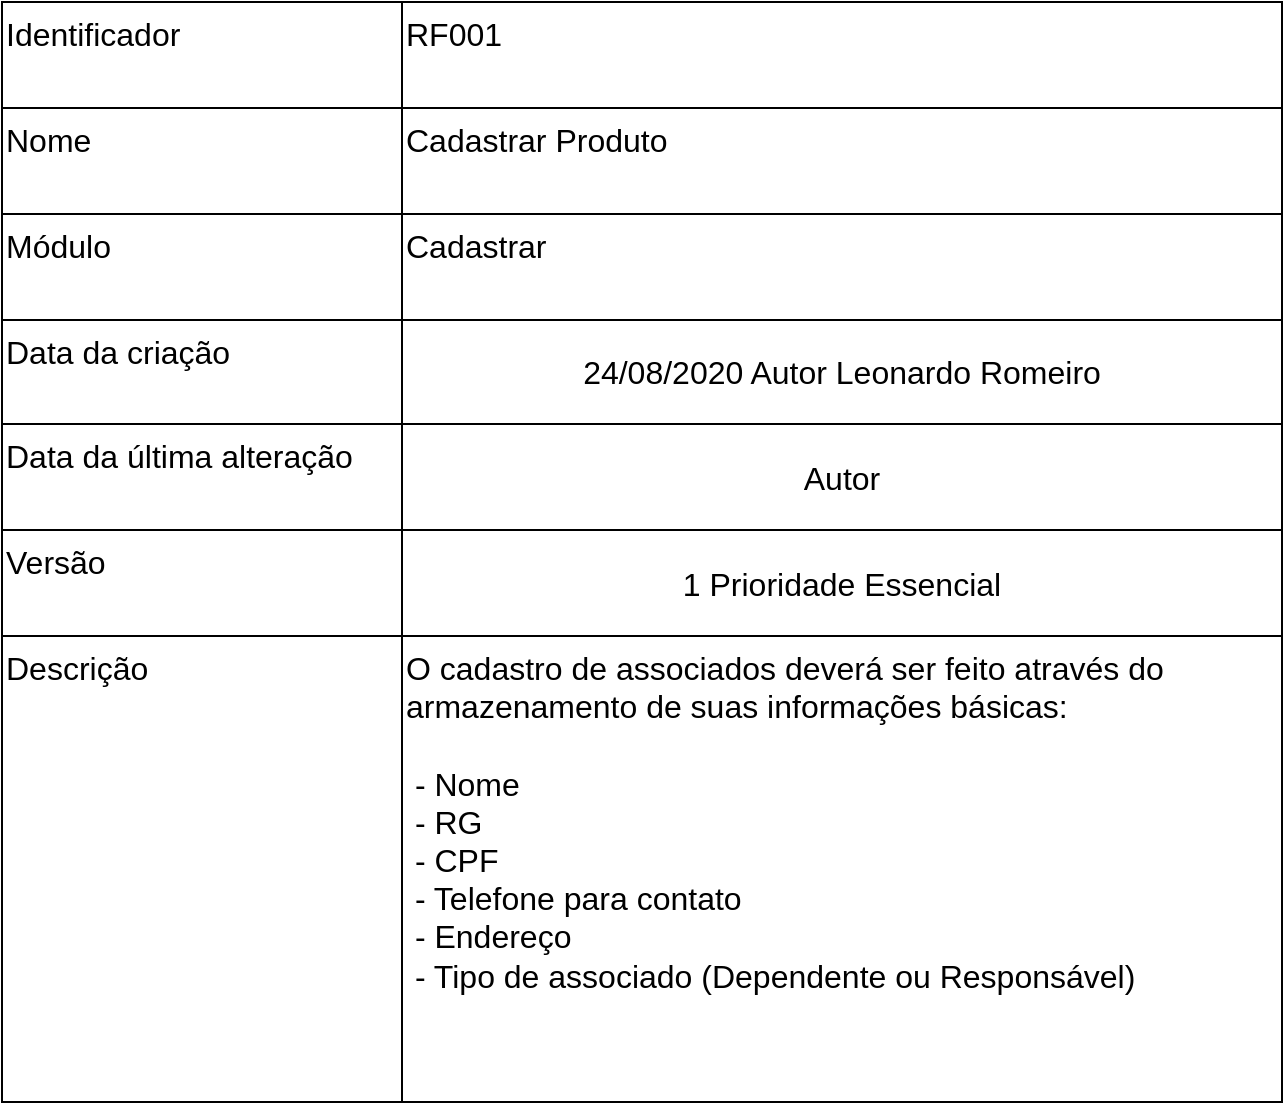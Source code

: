 <mxfile version="21.6.8" type="github">
  <diagram name="Página-1" id="sUAvk8ibwiXFDRN5bp4g">
    <mxGraphModel dx="618" dy="906" grid="1" gridSize="10" guides="1" tooltips="1" connect="1" arrows="1" fold="1" page="1" pageScale="1" pageWidth="827" pageHeight="1169" math="0" shadow="0">
      <root>
        <mxCell id="0" />
        <mxCell id="1" parent="0" />
        <mxCell id="FwpViux2YUZAJZBfCD7D-1" value="" style="shape=table;startSize=0;container=1;collapsible=0;childLayout=tableLayout;fontSize=16;" vertex="1" parent="1">
          <mxGeometry x="120" y="260" width="640" height="550" as="geometry" />
        </mxCell>
        <mxCell id="FwpViux2YUZAJZBfCD7D-23" style="shape=tableRow;horizontal=0;startSize=0;swimlaneHead=0;swimlaneBody=0;strokeColor=inherit;top=0;left=0;bottom=0;right=0;collapsible=0;dropTarget=0;fillColor=none;points=[[0,0.5],[1,0.5]];portConstraint=eastwest;fontSize=16;" vertex="1" parent="FwpViux2YUZAJZBfCD7D-1">
          <mxGeometry width="640" height="53" as="geometry" />
        </mxCell>
        <mxCell id="FwpViux2YUZAJZBfCD7D-24" value="Identificador" style="shape=partialRectangle;html=1;whiteSpace=wrap;connectable=0;strokeColor=inherit;overflow=hidden;fillColor=none;top=0;left=0;bottom=0;right=0;pointerEvents=1;fontSize=16;align=left;verticalAlign=top;" vertex="1" parent="FwpViux2YUZAJZBfCD7D-23">
          <mxGeometry width="200" height="53" as="geometry">
            <mxRectangle width="200" height="53" as="alternateBounds" />
          </mxGeometry>
        </mxCell>
        <mxCell id="FwpViux2YUZAJZBfCD7D-25" value="RF001" style="shape=partialRectangle;html=1;whiteSpace=wrap;connectable=0;strokeColor=inherit;overflow=hidden;fillColor=none;top=0;left=0;bottom=0;right=0;pointerEvents=1;fontSize=16;align=left;verticalAlign=top;" vertex="1" parent="FwpViux2YUZAJZBfCD7D-23">
          <mxGeometry x="200" width="440" height="53" as="geometry">
            <mxRectangle width="440" height="53" as="alternateBounds" />
          </mxGeometry>
        </mxCell>
        <mxCell id="FwpViux2YUZAJZBfCD7D-20" style="shape=tableRow;horizontal=0;startSize=0;swimlaneHead=0;swimlaneBody=0;strokeColor=inherit;top=0;left=0;bottom=0;right=0;collapsible=0;dropTarget=0;fillColor=none;points=[[0,0.5],[1,0.5]];portConstraint=eastwest;fontSize=16;" vertex="1" parent="FwpViux2YUZAJZBfCD7D-1">
          <mxGeometry y="53" width="640" height="53" as="geometry" />
        </mxCell>
        <mxCell id="FwpViux2YUZAJZBfCD7D-21" value="Nome" style="shape=partialRectangle;html=1;whiteSpace=wrap;connectable=0;strokeColor=inherit;overflow=hidden;fillColor=none;top=0;left=0;bottom=0;right=0;pointerEvents=1;fontSize=16;align=left;verticalAlign=top;" vertex="1" parent="FwpViux2YUZAJZBfCD7D-20">
          <mxGeometry width="200" height="53" as="geometry">
            <mxRectangle width="200" height="53" as="alternateBounds" />
          </mxGeometry>
        </mxCell>
        <mxCell id="FwpViux2YUZAJZBfCD7D-22" value="Cadastrar Produto" style="shape=partialRectangle;html=1;whiteSpace=wrap;connectable=0;strokeColor=inherit;overflow=hidden;fillColor=none;top=0;left=0;bottom=0;right=0;pointerEvents=1;fontSize=16;align=left;verticalAlign=top;" vertex="1" parent="FwpViux2YUZAJZBfCD7D-20">
          <mxGeometry x="200" width="440" height="53" as="geometry">
            <mxRectangle width="440" height="53" as="alternateBounds" />
          </mxGeometry>
        </mxCell>
        <mxCell id="FwpViux2YUZAJZBfCD7D-17" style="shape=tableRow;horizontal=0;startSize=0;swimlaneHead=0;swimlaneBody=0;strokeColor=inherit;top=0;left=0;bottom=0;right=0;collapsible=0;dropTarget=0;fillColor=none;points=[[0,0.5],[1,0.5]];portConstraint=eastwest;fontSize=16;" vertex="1" parent="FwpViux2YUZAJZBfCD7D-1">
          <mxGeometry y="106" width="640" height="53" as="geometry" />
        </mxCell>
        <mxCell id="FwpViux2YUZAJZBfCD7D-18" value="Módulo" style="shape=partialRectangle;html=1;whiteSpace=wrap;connectable=0;strokeColor=inherit;overflow=hidden;fillColor=none;top=0;left=0;bottom=0;right=0;pointerEvents=1;fontSize=16;align=left;verticalAlign=top;" vertex="1" parent="FwpViux2YUZAJZBfCD7D-17">
          <mxGeometry width="200" height="53" as="geometry">
            <mxRectangle width="200" height="53" as="alternateBounds" />
          </mxGeometry>
        </mxCell>
        <mxCell id="FwpViux2YUZAJZBfCD7D-19" value="&lt;span style=&quot;margin: 0px; padding: 0px; user-select: text; -webkit-user-drag: none; -webkit-tap-highlight-color: transparent;&quot; class=&quot;NormalTextRun SCXW47150359 BCX8&quot;&gt;Cadastrar&lt;/span&gt;&lt;span style=&quot;margin: 0px; padding: 0px; user-select: text; -webkit-user-drag: none; -webkit-tap-highlight-color: transparent; background-color: rgb(255, 255, 255); font-size: 11pt; line-height: 19.425px; font-family: Calibri, Calibri_EmbeddedFont, Calibri_MSFontService, sans-serif; font-variant-ligatures: none !important;&quot; class=&quot;TextRun SCXW47150359 BCX8&quot; lang=&quot;PT-BR&quot; data-contrast=&quot;auto&quot;&gt;&lt;/span&gt;&lt;span style=&quot;margin: 0px; padding: 0px; user-select: text; -webkit-user-drag: none; -webkit-tap-highlight-color: transparent; background-color: rgb(255, 255, 255); font-size: 11pt; line-height: 19.425px; font-family: Calibri, Calibri_EmbeddedFont, Calibri_MSFontService, sans-serif;&quot; data-ccp-props=&quot;{&amp;quot;201341983&amp;quot;:0,&amp;quot;335559740&amp;quot;:259}&quot; class=&quot;EOP SCXW47150359 BCX8&quot;&gt;&amp;nbsp;&lt;/span&gt;" style="shape=partialRectangle;html=1;whiteSpace=wrap;connectable=0;strokeColor=inherit;overflow=hidden;fillColor=none;top=0;left=0;bottom=0;right=0;pointerEvents=1;fontSize=16;align=left;verticalAlign=top;" vertex="1" parent="FwpViux2YUZAJZBfCD7D-17">
          <mxGeometry x="200" width="440" height="53" as="geometry">
            <mxRectangle width="440" height="53" as="alternateBounds" />
          </mxGeometry>
        </mxCell>
        <mxCell id="FwpViux2YUZAJZBfCD7D-14" style="shape=tableRow;horizontal=0;startSize=0;swimlaneHead=0;swimlaneBody=0;strokeColor=inherit;top=0;left=0;bottom=0;right=0;collapsible=0;dropTarget=0;fillColor=none;points=[[0,0.5],[1,0.5]];portConstraint=eastwest;fontSize=16;" vertex="1" parent="FwpViux2YUZAJZBfCD7D-1">
          <mxGeometry y="159" width="640" height="52" as="geometry" />
        </mxCell>
        <mxCell id="FwpViux2YUZAJZBfCD7D-15" value="Data da criação" style="shape=partialRectangle;html=1;whiteSpace=wrap;connectable=0;strokeColor=inherit;overflow=hidden;fillColor=none;top=0;left=0;bottom=0;right=0;pointerEvents=1;fontSize=16;align=left;verticalAlign=top;" vertex="1" parent="FwpViux2YUZAJZBfCD7D-14">
          <mxGeometry width="200" height="52" as="geometry">
            <mxRectangle width="200" height="52" as="alternateBounds" />
          </mxGeometry>
        </mxCell>
        <mxCell id="FwpViux2YUZAJZBfCD7D-16" value="24/08/2020 Autor Leonardo Romeiro" style="shape=partialRectangle;html=1;whiteSpace=wrap;connectable=0;strokeColor=inherit;overflow=hidden;fillColor=none;top=0;left=0;bottom=0;right=0;pointerEvents=1;fontSize=16;" vertex="1" parent="FwpViux2YUZAJZBfCD7D-14">
          <mxGeometry x="200" width="440" height="52" as="geometry">
            <mxRectangle width="440" height="52" as="alternateBounds" />
          </mxGeometry>
        </mxCell>
        <mxCell id="FwpViux2YUZAJZBfCD7D-2" value="" style="shape=tableRow;horizontal=0;startSize=0;swimlaneHead=0;swimlaneBody=0;strokeColor=inherit;top=0;left=0;bottom=0;right=0;collapsible=0;dropTarget=0;fillColor=none;points=[[0,0.5],[1,0.5]];portConstraint=eastwest;fontSize=16;" vertex="1" parent="FwpViux2YUZAJZBfCD7D-1">
          <mxGeometry y="211" width="640" height="53" as="geometry" />
        </mxCell>
        <mxCell id="FwpViux2YUZAJZBfCD7D-3" value="Data da última alteração" style="shape=partialRectangle;html=1;whiteSpace=wrap;connectable=0;strokeColor=inherit;overflow=hidden;fillColor=none;top=0;left=0;bottom=0;right=0;pointerEvents=1;fontSize=16;align=left;verticalAlign=top;" vertex="1" parent="FwpViux2YUZAJZBfCD7D-2">
          <mxGeometry width="200" height="53" as="geometry">
            <mxRectangle width="200" height="53" as="alternateBounds" />
          </mxGeometry>
        </mxCell>
        <mxCell id="FwpViux2YUZAJZBfCD7D-4" value="Autor" style="shape=partialRectangle;html=1;whiteSpace=wrap;connectable=0;strokeColor=inherit;overflow=hidden;fillColor=none;top=0;left=0;bottom=0;right=0;pointerEvents=1;fontSize=16;" vertex="1" parent="FwpViux2YUZAJZBfCD7D-2">
          <mxGeometry x="200" width="440" height="53" as="geometry">
            <mxRectangle width="440" height="53" as="alternateBounds" />
          </mxGeometry>
        </mxCell>
        <mxCell id="FwpViux2YUZAJZBfCD7D-6" value="" style="shape=tableRow;horizontal=0;startSize=0;swimlaneHead=0;swimlaneBody=0;strokeColor=inherit;top=0;left=0;bottom=0;right=0;collapsible=0;dropTarget=0;fillColor=none;points=[[0,0.5],[1,0.5]];portConstraint=eastwest;fontSize=16;" vertex="1" parent="FwpViux2YUZAJZBfCD7D-1">
          <mxGeometry y="264" width="640" height="53" as="geometry" />
        </mxCell>
        <mxCell id="FwpViux2YUZAJZBfCD7D-7" value="Versão" style="shape=partialRectangle;html=1;whiteSpace=wrap;connectable=0;strokeColor=inherit;overflow=hidden;fillColor=none;top=0;left=0;bottom=0;right=0;pointerEvents=1;fontSize=16;align=left;verticalAlign=top;" vertex="1" parent="FwpViux2YUZAJZBfCD7D-6">
          <mxGeometry width="200" height="53" as="geometry">
            <mxRectangle width="200" height="53" as="alternateBounds" />
          </mxGeometry>
        </mxCell>
        <mxCell id="FwpViux2YUZAJZBfCD7D-8" value="1 Prioridade Essencial" style="shape=partialRectangle;html=1;whiteSpace=wrap;connectable=0;strokeColor=inherit;overflow=hidden;fillColor=none;top=0;left=0;bottom=0;right=0;pointerEvents=1;fontSize=16;" vertex="1" parent="FwpViux2YUZAJZBfCD7D-6">
          <mxGeometry x="200" width="440" height="53" as="geometry">
            <mxRectangle width="440" height="53" as="alternateBounds" />
          </mxGeometry>
        </mxCell>
        <mxCell id="FwpViux2YUZAJZBfCD7D-10" value="" style="shape=tableRow;horizontal=0;startSize=0;swimlaneHead=0;swimlaneBody=0;strokeColor=inherit;top=0;left=0;bottom=0;right=0;collapsible=0;dropTarget=0;fillColor=none;points=[[0,0.5],[1,0.5]];portConstraint=eastwest;fontSize=16;" vertex="1" parent="FwpViux2YUZAJZBfCD7D-1">
          <mxGeometry y="317" width="640" height="233" as="geometry" />
        </mxCell>
        <mxCell id="FwpViux2YUZAJZBfCD7D-11" value="Descrição" style="shape=partialRectangle;html=1;whiteSpace=wrap;connectable=0;strokeColor=inherit;overflow=hidden;fillColor=none;top=0;left=0;bottom=0;right=0;pointerEvents=1;fontSize=16;align=left;verticalAlign=top;" vertex="1" parent="FwpViux2YUZAJZBfCD7D-10">
          <mxGeometry width="200" height="233" as="geometry">
            <mxRectangle width="200" height="233" as="alternateBounds" />
          </mxGeometry>
        </mxCell>
        <mxCell id="FwpViux2YUZAJZBfCD7D-12" value="O cadastro de associados deverá ser feito através do armazenamento de suas informações básicas:&lt;br&gt;&lt;br&gt;&amp;nbsp;- Nome &lt;br&gt;&amp;nbsp;- RG &lt;br&gt;&amp;nbsp;- CPF &lt;br&gt;&amp;nbsp;- Telefone para contato &lt;br&gt;&amp;nbsp;- Endereço &lt;br&gt;&amp;nbsp;- Tipo de associado (Dependente ou Responsável)" style="shape=partialRectangle;html=1;whiteSpace=wrap;connectable=0;strokeColor=inherit;overflow=hidden;fillColor=none;top=0;left=0;bottom=0;right=0;pointerEvents=1;fontSize=16;align=left;verticalAlign=top;" vertex="1" parent="FwpViux2YUZAJZBfCD7D-10">
          <mxGeometry x="200" width="440" height="233" as="geometry">
            <mxRectangle width="440" height="233" as="alternateBounds" />
          </mxGeometry>
        </mxCell>
      </root>
    </mxGraphModel>
  </diagram>
</mxfile>

